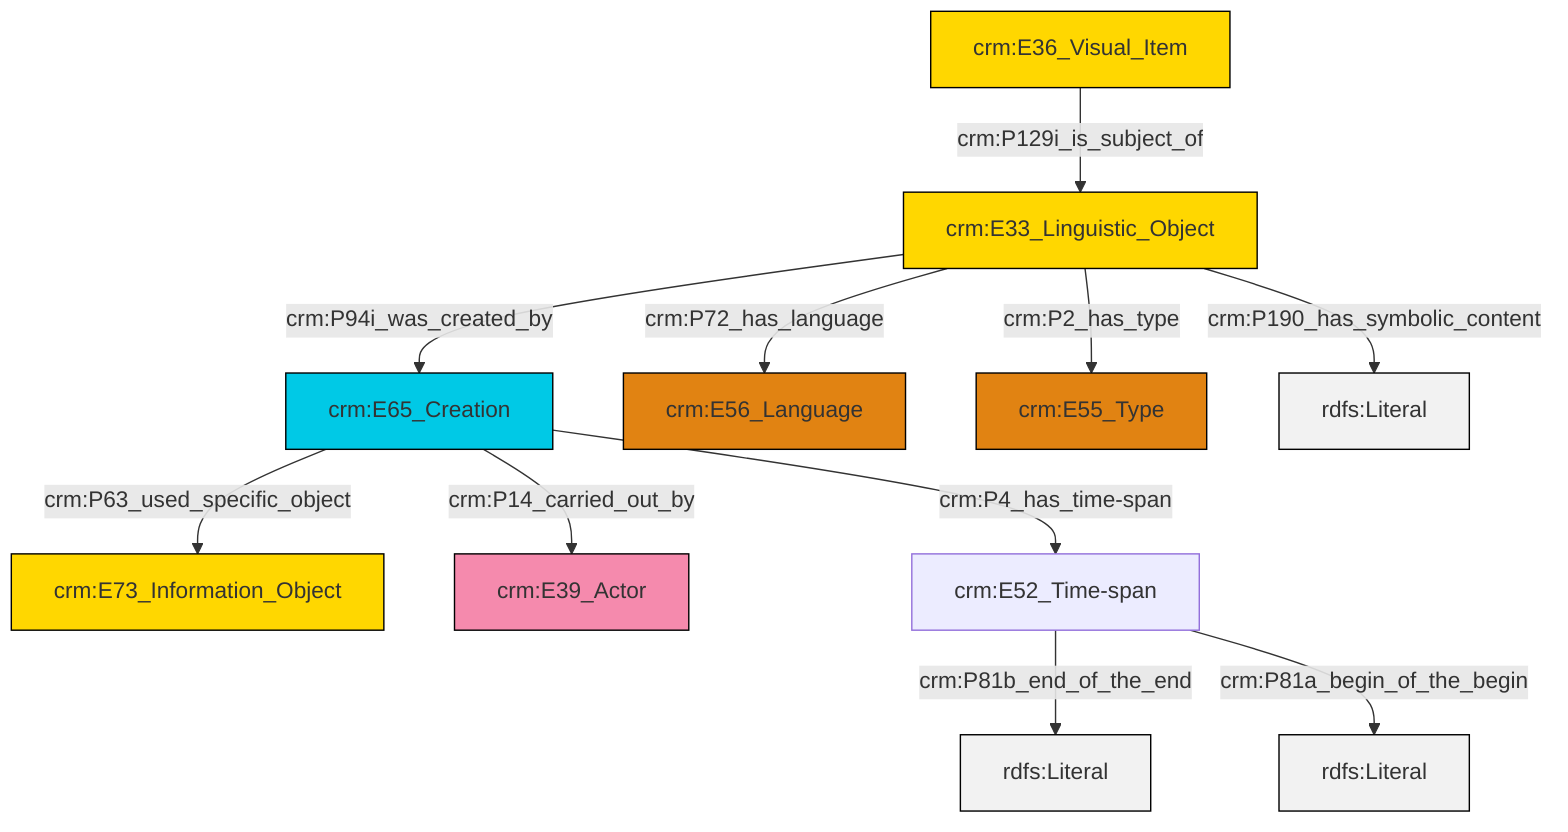 graph TD
classDef Literal fill:#f2f2f2,stroke:#000000;
classDef CRM_Entity fill:#FFFFFF,stroke:#000000;
classDef Temporal_Entity fill:#00C9E6, stroke:#000000;
classDef Type fill:#E18312, stroke:#000000;
classDef Time-Span fill:#2C9C91, stroke:#000000;
classDef Appellation fill:#FFEB7F, stroke:#000000;
classDef Place fill:#008836, stroke:#000000;
classDef Persistent_Item fill:#B266B2, stroke:#000000;
classDef Conceptual_Object fill:#FFD700, stroke:#000000;
classDef Physical_Thing fill:#D2B48C, stroke:#000000;
classDef Actor fill:#f58aad, stroke:#000000;
classDef PC_Classes fill:#4ce600, stroke:#000000;
classDef Multi fill:#cccccc,stroke:#000000;

2["crm:E65_Creation"]:::Temporal_Entity -->|crm:P14_carried_out_by| 3["crm:E39_Actor"]:::Actor
6["crm:E52_Time-span"]:::Default -->|crm:P81b_end_of_the_end| 7[rdfs:Literal]:::Literal
6["crm:E52_Time-span"]:::Default -->|crm:P81a_begin_of_the_begin| 8[rdfs:Literal]:::Literal
9["crm:E33_Linguistic_Object"]:::Conceptual_Object -->|crm:P72_has_language| 4["crm:E56_Language"]:::Type
9["crm:E33_Linguistic_Object"]:::Conceptual_Object -->|crm:P94i_was_created_by| 2["crm:E65_Creation"]:::Temporal_Entity
2["crm:E65_Creation"]:::Temporal_Entity -->|crm:P4_has_time-span| 6["crm:E52_Time-span"]:::Default
9["crm:E33_Linguistic_Object"]:::Conceptual_Object -->|crm:P2_has_type| 11["crm:E55_Type"]:::Type
9["crm:E33_Linguistic_Object"]:::Conceptual_Object -->|crm:P190_has_symbolic_content| 12[rdfs:Literal]:::Literal
15["crm:E36_Visual_Item"]:::Conceptual_Object -->|crm:P129i_is_subject_of| 9["crm:E33_Linguistic_Object"]:::Conceptual_Object
2["crm:E65_Creation"]:::Temporal_Entity -->|crm:P63_used_specific_object| 0["crm:E73_Information_Object"]:::Conceptual_Object